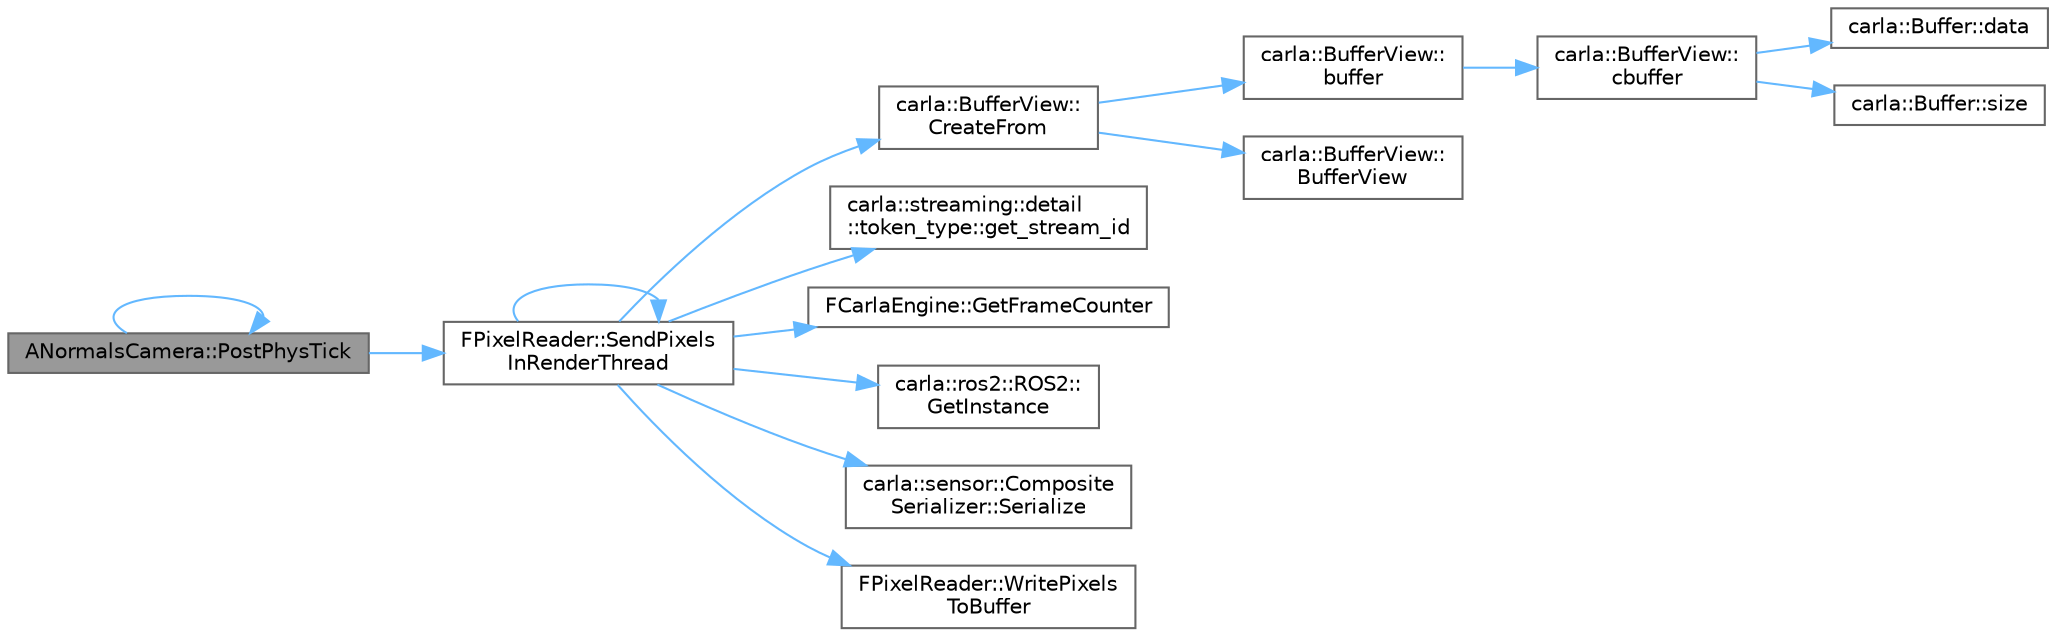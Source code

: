 digraph "ANormalsCamera::PostPhysTick"
{
 // INTERACTIVE_SVG=YES
 // LATEX_PDF_SIZE
  bgcolor="transparent";
  edge [fontname=Helvetica,fontsize=10,labelfontname=Helvetica,labelfontsize=10];
  node [fontname=Helvetica,fontsize=10,shape=box,height=0.2,width=0.4];
  rankdir="LR";
  Node1 [id="Node000001",label="ANormalsCamera::PostPhysTick",height=0.2,width=0.4,color="gray40", fillcolor="grey60", style="filled", fontcolor="black",tooltip=" "];
  Node1 -> Node1 [id="edge1_Node000001_Node000001",color="steelblue1",style="solid",tooltip=" "];
  Node1 -> Node2 [id="edge2_Node000001_Node000002",color="steelblue1",style="solid",tooltip=" "];
  Node2 [id="Node000002",label="FPixelReader::SendPixels\lInRenderThread",height=0.2,width=0.4,color="grey40", fillcolor="white", style="filled",URL="$dd/d11/classFPixelReader.html#a9fcf29f1ab3802a4d7364b4435e3f498",tooltip="Convenience function to enqueue a render command that sends the pixels down the Sensor's data stream."];
  Node2 -> Node3 [id="edge3_Node000002_Node000003",color="steelblue1",style="solid",tooltip=" "];
  Node3 [id="Node000003",label="carla::BufferView::\lCreateFrom",height=0.2,width=0.4,color="grey40", fillcolor="white", style="filled",URL="$db/db8/classcarla_1_1BufferView.html#a4eefa5dd2893554424512814e6de0c9e",tooltip=" "];
  Node3 -> Node4 [id="edge4_Node000003_Node000004",color="steelblue1",style="solid",tooltip=" "];
  Node4 [id="Node000004",label="carla::BufferView::\lbuffer",height=0.2,width=0.4,color="grey40", fillcolor="white", style="filled",URL="$db/db8/classcarla_1_1BufferView.html#ab2dfa752fa10fcc6693b27f7bd663479",tooltip="Make a boost::asio::buffer from this buffer."];
  Node4 -> Node5 [id="edge5_Node000004_Node000005",color="steelblue1",style="solid",tooltip=" "];
  Node5 [id="Node000005",label="carla::BufferView::\lcbuffer",height=0.2,width=0.4,color="grey40", fillcolor="white", style="filled",URL="$db/db8/classcarla_1_1BufferView.html#a7f789d855f7596a0874eb91fd913c5a7",tooltip="Make a boost::asio::buffer from this buffer."];
  Node5 -> Node6 [id="edge6_Node000005_Node000006",color="steelblue1",style="solid",tooltip=" "];
  Node6 [id="Node000006",label="carla::Buffer::data",height=0.2,width=0.4,color="grey40", fillcolor="white", style="filled",URL="$d0/d0a/classcarla_1_1Buffer.html#a10680a1dd5dd8718b8e871b631022cdf",tooltip="直接访问分配的内存，如果没有分配内存则返回 nullptr。"];
  Node5 -> Node7 [id="edge7_Node000005_Node000007",color="steelblue1",style="solid",tooltip=" "];
  Node7 [id="Node000007",label="carla::Buffer::size",height=0.2,width=0.4,color="grey40", fillcolor="white", style="filled",URL="$d0/d0a/classcarla_1_1Buffer.html#a3edea2e44a05d9806312e5f9e52315e4",tooltip=" "];
  Node3 -> Node8 [id="edge8_Node000003_Node000008",color="steelblue1",style="solid",tooltip=" "];
  Node8 [id="Node000008",label="carla::BufferView::\lBufferView",height=0.2,width=0.4,color="grey40", fillcolor="white", style="filled",URL="$db/db8/classcarla_1_1BufferView.html#a6b5d5cde7bc06e5296c0a1312721411a",tooltip=" "];
  Node2 -> Node9 [id="edge9_Node000002_Node000009",color="steelblue1",style="solid",tooltip=" "];
  Node9 [id="Node000009",label="carla::streaming::detail\l::token_type::get_stream_id",height=0.2,width=0.4,color="grey40", fillcolor="white", style="filled",URL="$df/de1/classcarla_1_1streaming_1_1detail_1_1token__type.html#a2edd9e9111f8f91b47791baec38c5829",tooltip=" "];
  Node2 -> Node10 [id="edge10_Node000002_Node000010",color="steelblue1",style="solid",tooltip=" "];
  Node10 [id="Node000010",label="FCarlaEngine::GetFrameCounter",height=0.2,width=0.4,color="grey40", fillcolor="white", style="filled",URL="$dc/d49/classFCarlaEngine.html#a2b0720522df3521eb48575585568dfe1",tooltip=" "];
  Node2 -> Node11 [id="edge11_Node000002_Node000011",color="steelblue1",style="solid",tooltip=" "];
  Node11 [id="Node000011",label="carla::ros2::ROS2::\lGetInstance",height=0.2,width=0.4,color="grey40", fillcolor="white", style="filled",URL="$d8/d78/classcarla_1_1ros2_1_1ROS2.html#a2cec6f14ee2b8e025b585575508d77f1",tooltip=" "];
  Node2 -> Node2 [id="edge12_Node000002_Node000002",color="steelblue1",style="solid",tooltip=" "];
  Node2 -> Node12 [id="edge13_Node000002_Node000012",color="steelblue1",style="solid",tooltip=" "];
  Node12 [id="Node000012",label="carla::sensor::Composite\lSerializer::Serialize",height=0.2,width=0.4,color="grey40", fillcolor="white", style="filled",URL="$d3/d81/classcarla_1_1sensor_1_1CompositeSerializer.html#a69dc7c61b631b59bcc50ffb08f4a6972",tooltip="Serialize the arguments provided into a Buffer by calling to the serializer registered for the given ..."];
  Node2 -> Node13 [id="edge14_Node000002_Node000013",color="steelblue1",style="solid",tooltip=" "];
  Node13 [id="Node000013",label="FPixelReader::WritePixels\lToBuffer",height=0.2,width=0.4,color="grey40", fillcolor="white", style="filled",URL="$dd/d11/classFPixelReader.html#ac4bc1e9f5907e2400c215950a1a44774",tooltip="Copy the pixels in RenderTarget into Buffer."];
}
